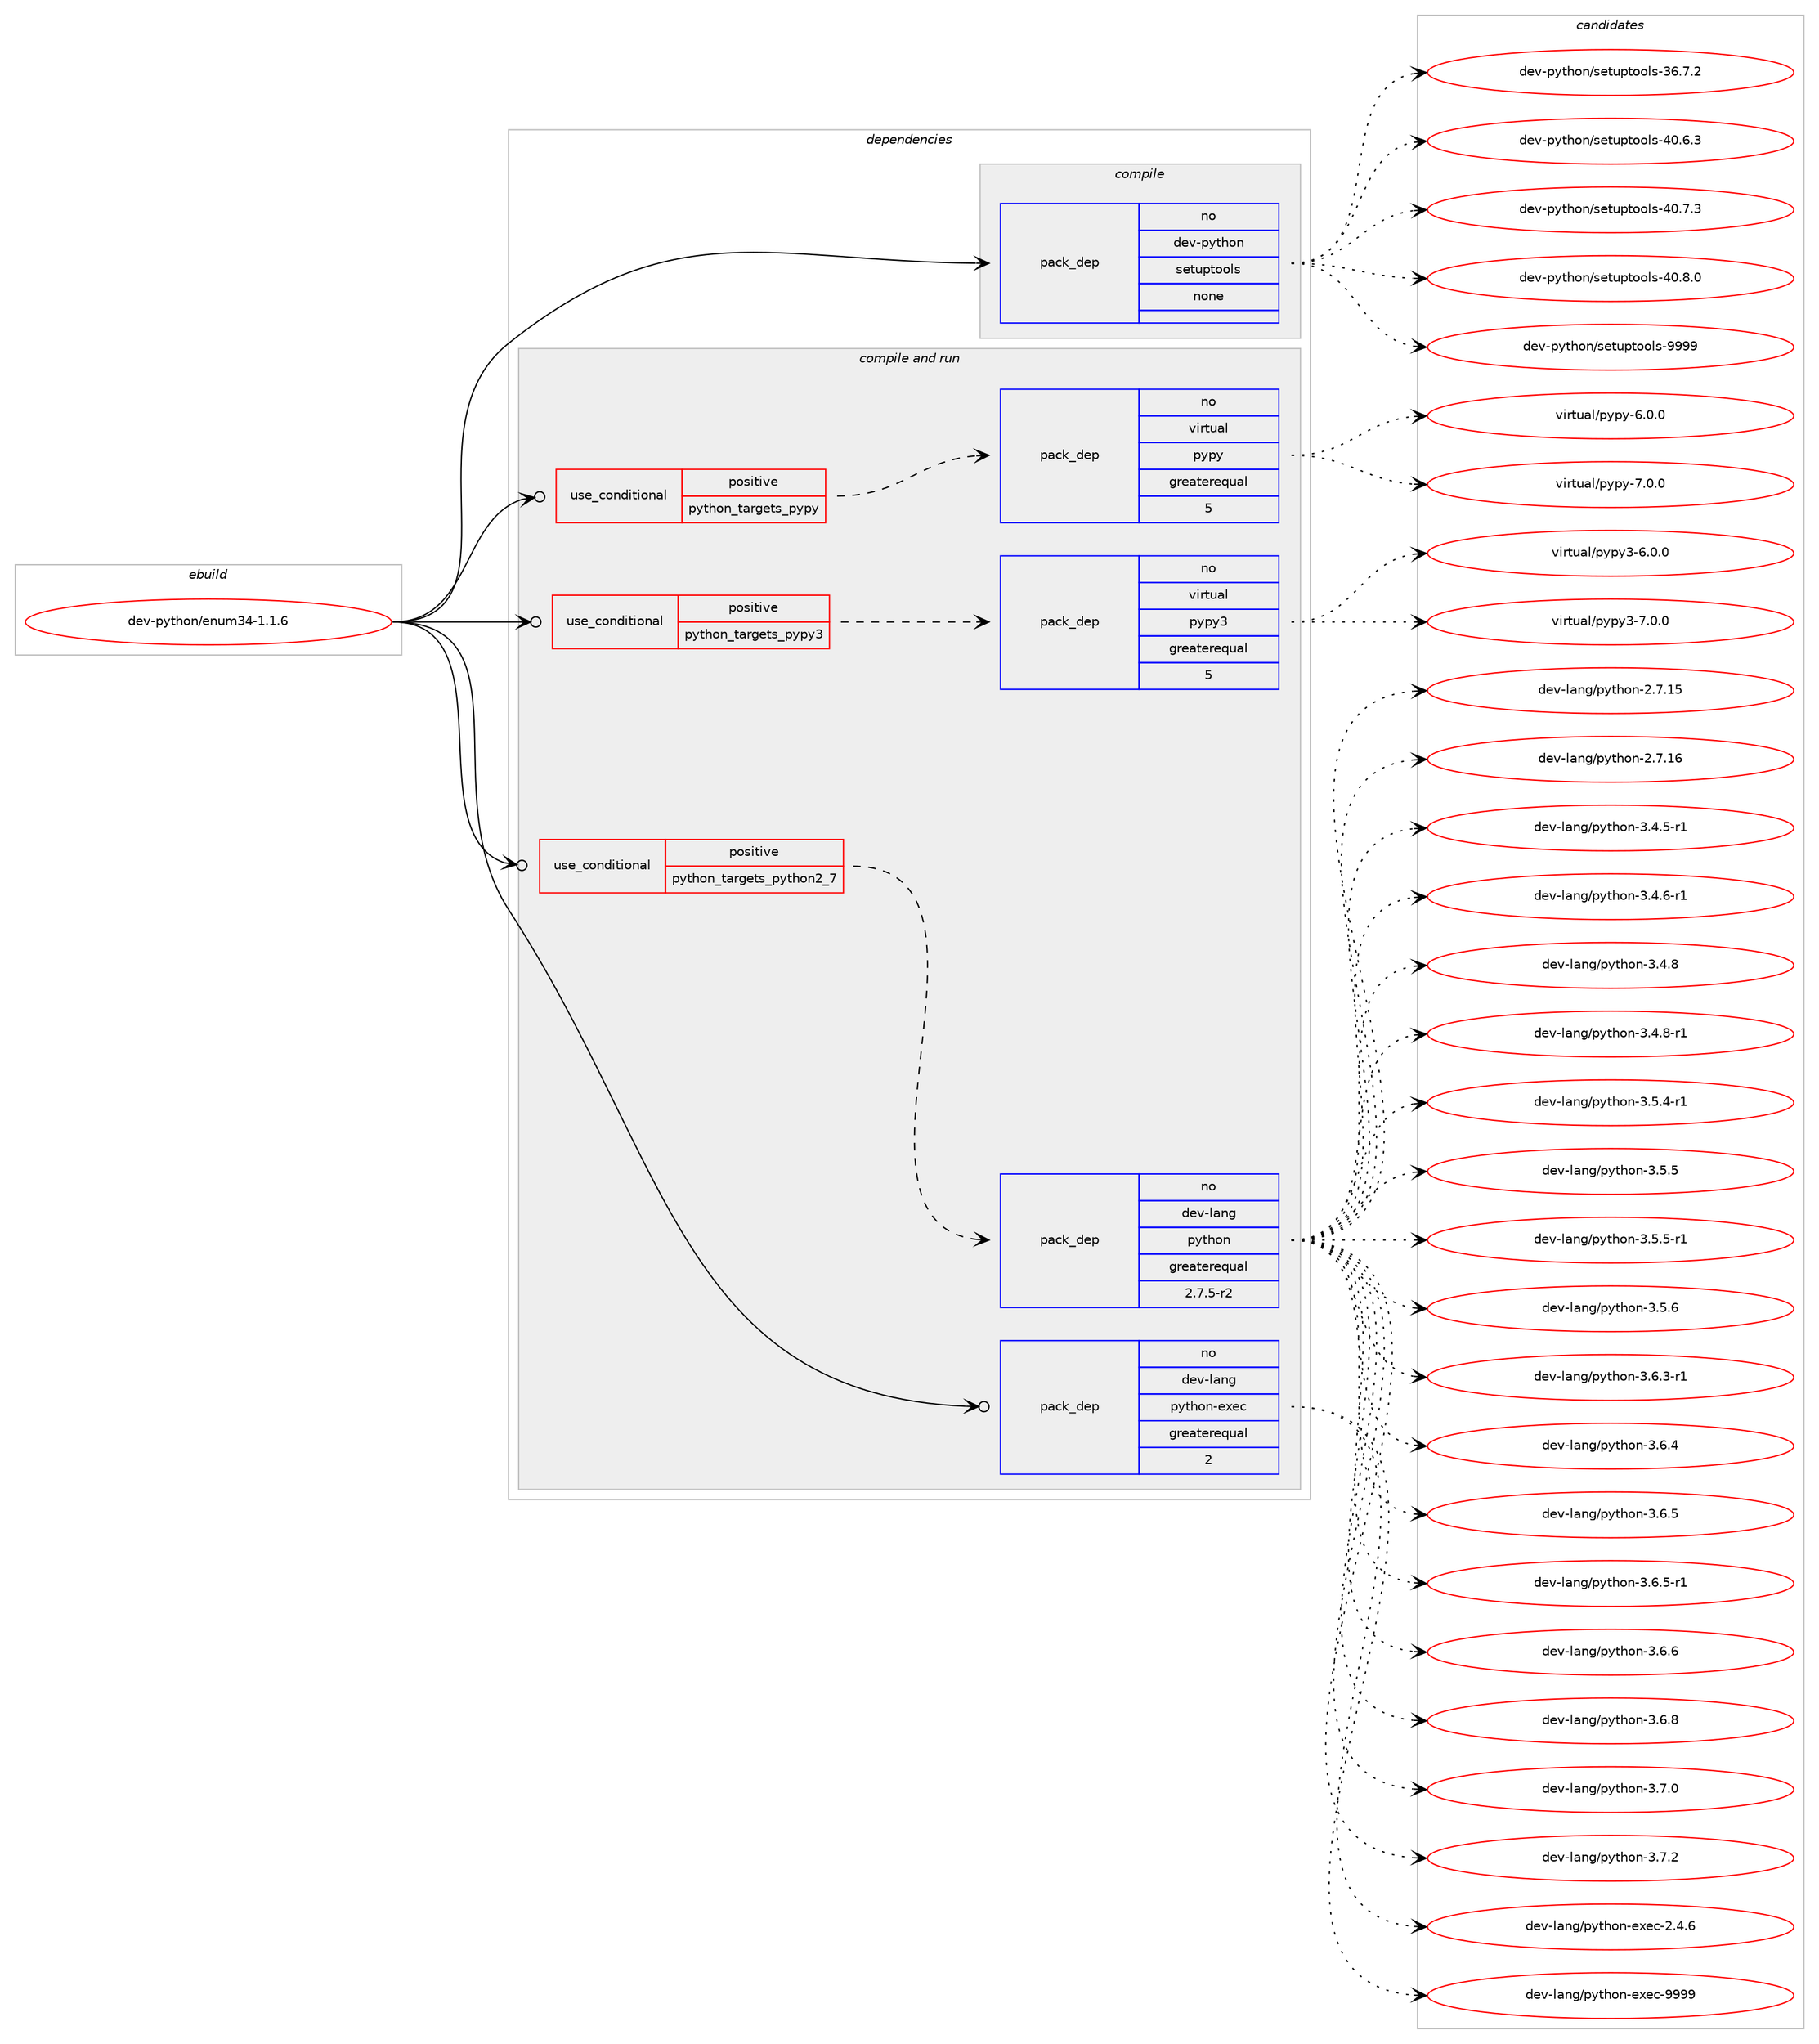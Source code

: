 digraph prolog {

# *************
# Graph options
# *************

newrank=true;
concentrate=true;
compound=true;
graph [rankdir=LR,fontname=Helvetica,fontsize=10,ranksep=1.5];#, ranksep=2.5, nodesep=0.2];
edge  [arrowhead=vee];
node  [fontname=Helvetica,fontsize=10];

# **********
# The ebuild
# **********

subgraph cluster_leftcol {
color=gray;
rank=same;
label=<<i>ebuild</i>>;
id [label="dev-python/enum34-1.1.6", color=red, width=4, href="../dev-python/enum34-1.1.6.svg"];
}

# ****************
# The dependencies
# ****************

subgraph cluster_midcol {
color=gray;
label=<<i>dependencies</i>>;
subgraph cluster_compile {
fillcolor="#eeeeee";
style=filled;
label=<<i>compile</i>>;
subgraph pack1010823 {
dependency1407995 [label=<<TABLE BORDER="0" CELLBORDER="1" CELLSPACING="0" CELLPADDING="4" WIDTH="220"><TR><TD ROWSPAN="6" CELLPADDING="30">pack_dep</TD></TR><TR><TD WIDTH="110">no</TD></TR><TR><TD>dev-python</TD></TR><TR><TD>setuptools</TD></TR><TR><TD>none</TD></TR><TR><TD></TD></TR></TABLE>>, shape=none, color=blue];
}
id:e -> dependency1407995:w [weight=20,style="solid",arrowhead="vee"];
}
subgraph cluster_compileandrun {
fillcolor="#eeeeee";
style=filled;
label=<<i>compile and run</i>>;
subgraph cond373914 {
dependency1407996 [label=<<TABLE BORDER="0" CELLBORDER="1" CELLSPACING="0" CELLPADDING="4"><TR><TD ROWSPAN="3" CELLPADDING="10">use_conditional</TD></TR><TR><TD>positive</TD></TR><TR><TD>python_targets_pypy</TD></TR></TABLE>>, shape=none, color=red];
subgraph pack1010824 {
dependency1407997 [label=<<TABLE BORDER="0" CELLBORDER="1" CELLSPACING="0" CELLPADDING="4" WIDTH="220"><TR><TD ROWSPAN="6" CELLPADDING="30">pack_dep</TD></TR><TR><TD WIDTH="110">no</TD></TR><TR><TD>virtual</TD></TR><TR><TD>pypy</TD></TR><TR><TD>greaterequal</TD></TR><TR><TD>5</TD></TR></TABLE>>, shape=none, color=blue];
}
dependency1407996:e -> dependency1407997:w [weight=20,style="dashed",arrowhead="vee"];
}
id:e -> dependency1407996:w [weight=20,style="solid",arrowhead="odotvee"];
subgraph cond373915 {
dependency1407998 [label=<<TABLE BORDER="0" CELLBORDER="1" CELLSPACING="0" CELLPADDING="4"><TR><TD ROWSPAN="3" CELLPADDING="10">use_conditional</TD></TR><TR><TD>positive</TD></TR><TR><TD>python_targets_pypy3</TD></TR></TABLE>>, shape=none, color=red];
subgraph pack1010825 {
dependency1407999 [label=<<TABLE BORDER="0" CELLBORDER="1" CELLSPACING="0" CELLPADDING="4" WIDTH="220"><TR><TD ROWSPAN="6" CELLPADDING="30">pack_dep</TD></TR><TR><TD WIDTH="110">no</TD></TR><TR><TD>virtual</TD></TR><TR><TD>pypy3</TD></TR><TR><TD>greaterequal</TD></TR><TR><TD>5</TD></TR></TABLE>>, shape=none, color=blue];
}
dependency1407998:e -> dependency1407999:w [weight=20,style="dashed",arrowhead="vee"];
}
id:e -> dependency1407998:w [weight=20,style="solid",arrowhead="odotvee"];
subgraph cond373916 {
dependency1408000 [label=<<TABLE BORDER="0" CELLBORDER="1" CELLSPACING="0" CELLPADDING="4"><TR><TD ROWSPAN="3" CELLPADDING="10">use_conditional</TD></TR><TR><TD>positive</TD></TR><TR><TD>python_targets_python2_7</TD></TR></TABLE>>, shape=none, color=red];
subgraph pack1010826 {
dependency1408001 [label=<<TABLE BORDER="0" CELLBORDER="1" CELLSPACING="0" CELLPADDING="4" WIDTH="220"><TR><TD ROWSPAN="6" CELLPADDING="30">pack_dep</TD></TR><TR><TD WIDTH="110">no</TD></TR><TR><TD>dev-lang</TD></TR><TR><TD>python</TD></TR><TR><TD>greaterequal</TD></TR><TR><TD>2.7.5-r2</TD></TR></TABLE>>, shape=none, color=blue];
}
dependency1408000:e -> dependency1408001:w [weight=20,style="dashed",arrowhead="vee"];
}
id:e -> dependency1408000:w [weight=20,style="solid",arrowhead="odotvee"];
subgraph pack1010827 {
dependency1408002 [label=<<TABLE BORDER="0" CELLBORDER="1" CELLSPACING="0" CELLPADDING="4" WIDTH="220"><TR><TD ROWSPAN="6" CELLPADDING="30">pack_dep</TD></TR><TR><TD WIDTH="110">no</TD></TR><TR><TD>dev-lang</TD></TR><TR><TD>python-exec</TD></TR><TR><TD>greaterequal</TD></TR><TR><TD>2</TD></TR></TABLE>>, shape=none, color=blue];
}
id:e -> dependency1408002:w [weight=20,style="solid",arrowhead="odotvee"];
}
subgraph cluster_run {
fillcolor="#eeeeee";
style=filled;
label=<<i>run</i>>;
}
}

# **************
# The candidates
# **************

subgraph cluster_choices {
rank=same;
color=gray;
label=<<i>candidates</i>>;

subgraph choice1010823 {
color=black;
nodesep=1;
choice100101118451121211161041111104711510111611711211611111110811545515446554650 [label="dev-python/setuptools-36.7.2", color=red, width=4,href="../dev-python/setuptools-36.7.2.svg"];
choice100101118451121211161041111104711510111611711211611111110811545524846544651 [label="dev-python/setuptools-40.6.3", color=red, width=4,href="../dev-python/setuptools-40.6.3.svg"];
choice100101118451121211161041111104711510111611711211611111110811545524846554651 [label="dev-python/setuptools-40.7.3", color=red, width=4,href="../dev-python/setuptools-40.7.3.svg"];
choice100101118451121211161041111104711510111611711211611111110811545524846564648 [label="dev-python/setuptools-40.8.0", color=red, width=4,href="../dev-python/setuptools-40.8.0.svg"];
choice10010111845112121116104111110471151011161171121161111111081154557575757 [label="dev-python/setuptools-9999", color=red, width=4,href="../dev-python/setuptools-9999.svg"];
dependency1407995:e -> choice100101118451121211161041111104711510111611711211611111110811545515446554650:w [style=dotted,weight="100"];
dependency1407995:e -> choice100101118451121211161041111104711510111611711211611111110811545524846544651:w [style=dotted,weight="100"];
dependency1407995:e -> choice100101118451121211161041111104711510111611711211611111110811545524846554651:w [style=dotted,weight="100"];
dependency1407995:e -> choice100101118451121211161041111104711510111611711211611111110811545524846564648:w [style=dotted,weight="100"];
dependency1407995:e -> choice10010111845112121116104111110471151011161171121161111111081154557575757:w [style=dotted,weight="100"];
}
subgraph choice1010824 {
color=black;
nodesep=1;
choice1181051141161179710847112121112121455446484648 [label="virtual/pypy-6.0.0", color=red, width=4,href="../virtual/pypy-6.0.0.svg"];
choice1181051141161179710847112121112121455546484648 [label="virtual/pypy-7.0.0", color=red, width=4,href="../virtual/pypy-7.0.0.svg"];
dependency1407997:e -> choice1181051141161179710847112121112121455446484648:w [style=dotted,weight="100"];
dependency1407997:e -> choice1181051141161179710847112121112121455546484648:w [style=dotted,weight="100"];
}
subgraph choice1010825 {
color=black;
nodesep=1;
choice118105114116117971084711212111212151455446484648 [label="virtual/pypy3-6.0.0", color=red, width=4,href="../virtual/pypy3-6.0.0.svg"];
choice118105114116117971084711212111212151455546484648 [label="virtual/pypy3-7.0.0", color=red, width=4,href="../virtual/pypy3-7.0.0.svg"];
dependency1407999:e -> choice118105114116117971084711212111212151455446484648:w [style=dotted,weight="100"];
dependency1407999:e -> choice118105114116117971084711212111212151455546484648:w [style=dotted,weight="100"];
}
subgraph choice1010826 {
color=black;
nodesep=1;
choice10010111845108971101034711212111610411111045504655464953 [label="dev-lang/python-2.7.15", color=red, width=4,href="../dev-lang/python-2.7.15.svg"];
choice10010111845108971101034711212111610411111045504655464954 [label="dev-lang/python-2.7.16", color=red, width=4,href="../dev-lang/python-2.7.16.svg"];
choice1001011184510897110103471121211161041111104551465246534511449 [label="dev-lang/python-3.4.5-r1", color=red, width=4,href="../dev-lang/python-3.4.5-r1.svg"];
choice1001011184510897110103471121211161041111104551465246544511449 [label="dev-lang/python-3.4.6-r1", color=red, width=4,href="../dev-lang/python-3.4.6-r1.svg"];
choice100101118451089711010347112121116104111110455146524656 [label="dev-lang/python-3.4.8", color=red, width=4,href="../dev-lang/python-3.4.8.svg"];
choice1001011184510897110103471121211161041111104551465246564511449 [label="dev-lang/python-3.4.8-r1", color=red, width=4,href="../dev-lang/python-3.4.8-r1.svg"];
choice1001011184510897110103471121211161041111104551465346524511449 [label="dev-lang/python-3.5.4-r1", color=red, width=4,href="../dev-lang/python-3.5.4-r1.svg"];
choice100101118451089711010347112121116104111110455146534653 [label="dev-lang/python-3.5.5", color=red, width=4,href="../dev-lang/python-3.5.5.svg"];
choice1001011184510897110103471121211161041111104551465346534511449 [label="dev-lang/python-3.5.5-r1", color=red, width=4,href="../dev-lang/python-3.5.5-r1.svg"];
choice100101118451089711010347112121116104111110455146534654 [label="dev-lang/python-3.5.6", color=red, width=4,href="../dev-lang/python-3.5.6.svg"];
choice1001011184510897110103471121211161041111104551465446514511449 [label="dev-lang/python-3.6.3-r1", color=red, width=4,href="../dev-lang/python-3.6.3-r1.svg"];
choice100101118451089711010347112121116104111110455146544652 [label="dev-lang/python-3.6.4", color=red, width=4,href="../dev-lang/python-3.6.4.svg"];
choice100101118451089711010347112121116104111110455146544653 [label="dev-lang/python-3.6.5", color=red, width=4,href="../dev-lang/python-3.6.5.svg"];
choice1001011184510897110103471121211161041111104551465446534511449 [label="dev-lang/python-3.6.5-r1", color=red, width=4,href="../dev-lang/python-3.6.5-r1.svg"];
choice100101118451089711010347112121116104111110455146544654 [label="dev-lang/python-3.6.6", color=red, width=4,href="../dev-lang/python-3.6.6.svg"];
choice100101118451089711010347112121116104111110455146544656 [label="dev-lang/python-3.6.8", color=red, width=4,href="../dev-lang/python-3.6.8.svg"];
choice100101118451089711010347112121116104111110455146554648 [label="dev-lang/python-3.7.0", color=red, width=4,href="../dev-lang/python-3.7.0.svg"];
choice100101118451089711010347112121116104111110455146554650 [label="dev-lang/python-3.7.2", color=red, width=4,href="../dev-lang/python-3.7.2.svg"];
dependency1408001:e -> choice10010111845108971101034711212111610411111045504655464953:w [style=dotted,weight="100"];
dependency1408001:e -> choice10010111845108971101034711212111610411111045504655464954:w [style=dotted,weight="100"];
dependency1408001:e -> choice1001011184510897110103471121211161041111104551465246534511449:w [style=dotted,weight="100"];
dependency1408001:e -> choice1001011184510897110103471121211161041111104551465246544511449:w [style=dotted,weight="100"];
dependency1408001:e -> choice100101118451089711010347112121116104111110455146524656:w [style=dotted,weight="100"];
dependency1408001:e -> choice1001011184510897110103471121211161041111104551465246564511449:w [style=dotted,weight="100"];
dependency1408001:e -> choice1001011184510897110103471121211161041111104551465346524511449:w [style=dotted,weight="100"];
dependency1408001:e -> choice100101118451089711010347112121116104111110455146534653:w [style=dotted,weight="100"];
dependency1408001:e -> choice1001011184510897110103471121211161041111104551465346534511449:w [style=dotted,weight="100"];
dependency1408001:e -> choice100101118451089711010347112121116104111110455146534654:w [style=dotted,weight="100"];
dependency1408001:e -> choice1001011184510897110103471121211161041111104551465446514511449:w [style=dotted,weight="100"];
dependency1408001:e -> choice100101118451089711010347112121116104111110455146544652:w [style=dotted,weight="100"];
dependency1408001:e -> choice100101118451089711010347112121116104111110455146544653:w [style=dotted,weight="100"];
dependency1408001:e -> choice1001011184510897110103471121211161041111104551465446534511449:w [style=dotted,weight="100"];
dependency1408001:e -> choice100101118451089711010347112121116104111110455146544654:w [style=dotted,weight="100"];
dependency1408001:e -> choice100101118451089711010347112121116104111110455146544656:w [style=dotted,weight="100"];
dependency1408001:e -> choice100101118451089711010347112121116104111110455146554648:w [style=dotted,weight="100"];
dependency1408001:e -> choice100101118451089711010347112121116104111110455146554650:w [style=dotted,weight="100"];
}
subgraph choice1010827 {
color=black;
nodesep=1;
choice1001011184510897110103471121211161041111104510112010199455046524654 [label="dev-lang/python-exec-2.4.6", color=red, width=4,href="../dev-lang/python-exec-2.4.6.svg"];
choice10010111845108971101034711212111610411111045101120101994557575757 [label="dev-lang/python-exec-9999", color=red, width=4,href="../dev-lang/python-exec-9999.svg"];
dependency1408002:e -> choice1001011184510897110103471121211161041111104510112010199455046524654:w [style=dotted,weight="100"];
dependency1408002:e -> choice10010111845108971101034711212111610411111045101120101994557575757:w [style=dotted,weight="100"];
}
}

}
